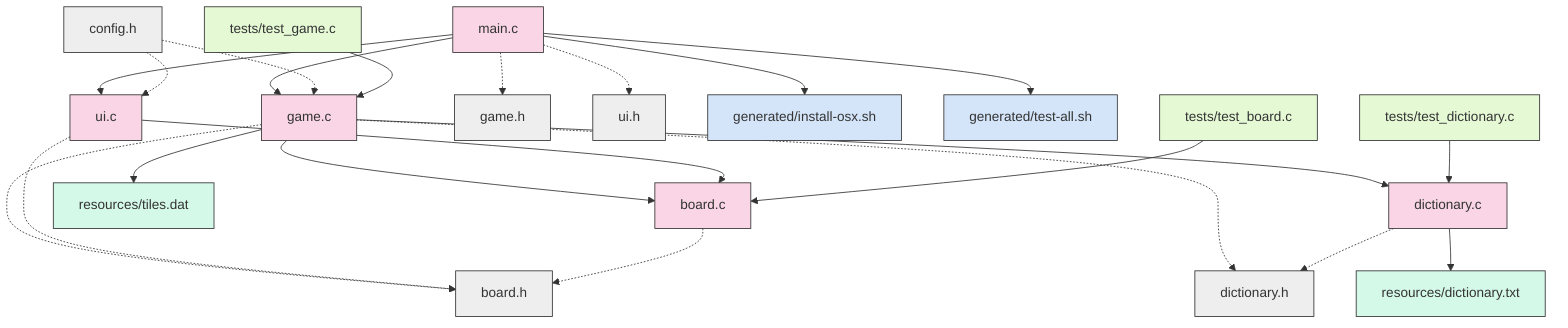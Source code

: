 graph TD
    main[main.c] --> game[game.c]
    main --> ui[ui.c]
    game --> board[board.c]
    game --> dictionary[dictionary.c]
    ui --> board
    
    %% Header dependencies
    main -.-> game_h[game.h]
    main -.-> ui_h[ui.h]
    game -.-> board_h[board.h]
    game -.-> dictionary_h[dictionary.h]
    ui -.-> board_h
    board -.-> board_h
    dictionary -.-> dictionary_h
    
    %% Special files
    config[config.h] -.-> ui
    config -.-> game
    
    %% Generated scripts
    main --> install[generated/install-osx.sh]
    main --> testall[generated/test-all.sh]
    
    %% Resource files
    dictionary --> dict_file[resources/dictionary.txt]
    game --> tiles_file[resources/tiles.dat]
    
    %% Test files
    test_board[tests/test_board.c] --> board
    test_game[tests/test_game.c] --> game
    test_dict[tests/test_dictionary.c] --> dictionary
    
    %% Style definitions
    classDef source fill:#f9d5e5,stroke:#333,stroke-width:1px;
    classDef header fill:#eeeeee,stroke:#333,stroke-width:1px;
    classDef resource fill:#d5f9e8,stroke:#333,stroke-width:1px;
    classDef test fill:#e5f9d5,stroke:#333,stroke-width:1px;
    classDef generated fill:#d5e5f9,stroke:#333,stroke-width:1px;
    
    %% Apply styles
    class main,game,ui,board,dictionary source;
    class game_h,ui_h,board_h,dictionary_h,config header;
    class dict_file,tiles_file resource;
    class test_board,test_game,test_dict test;
    class install,testall generated;